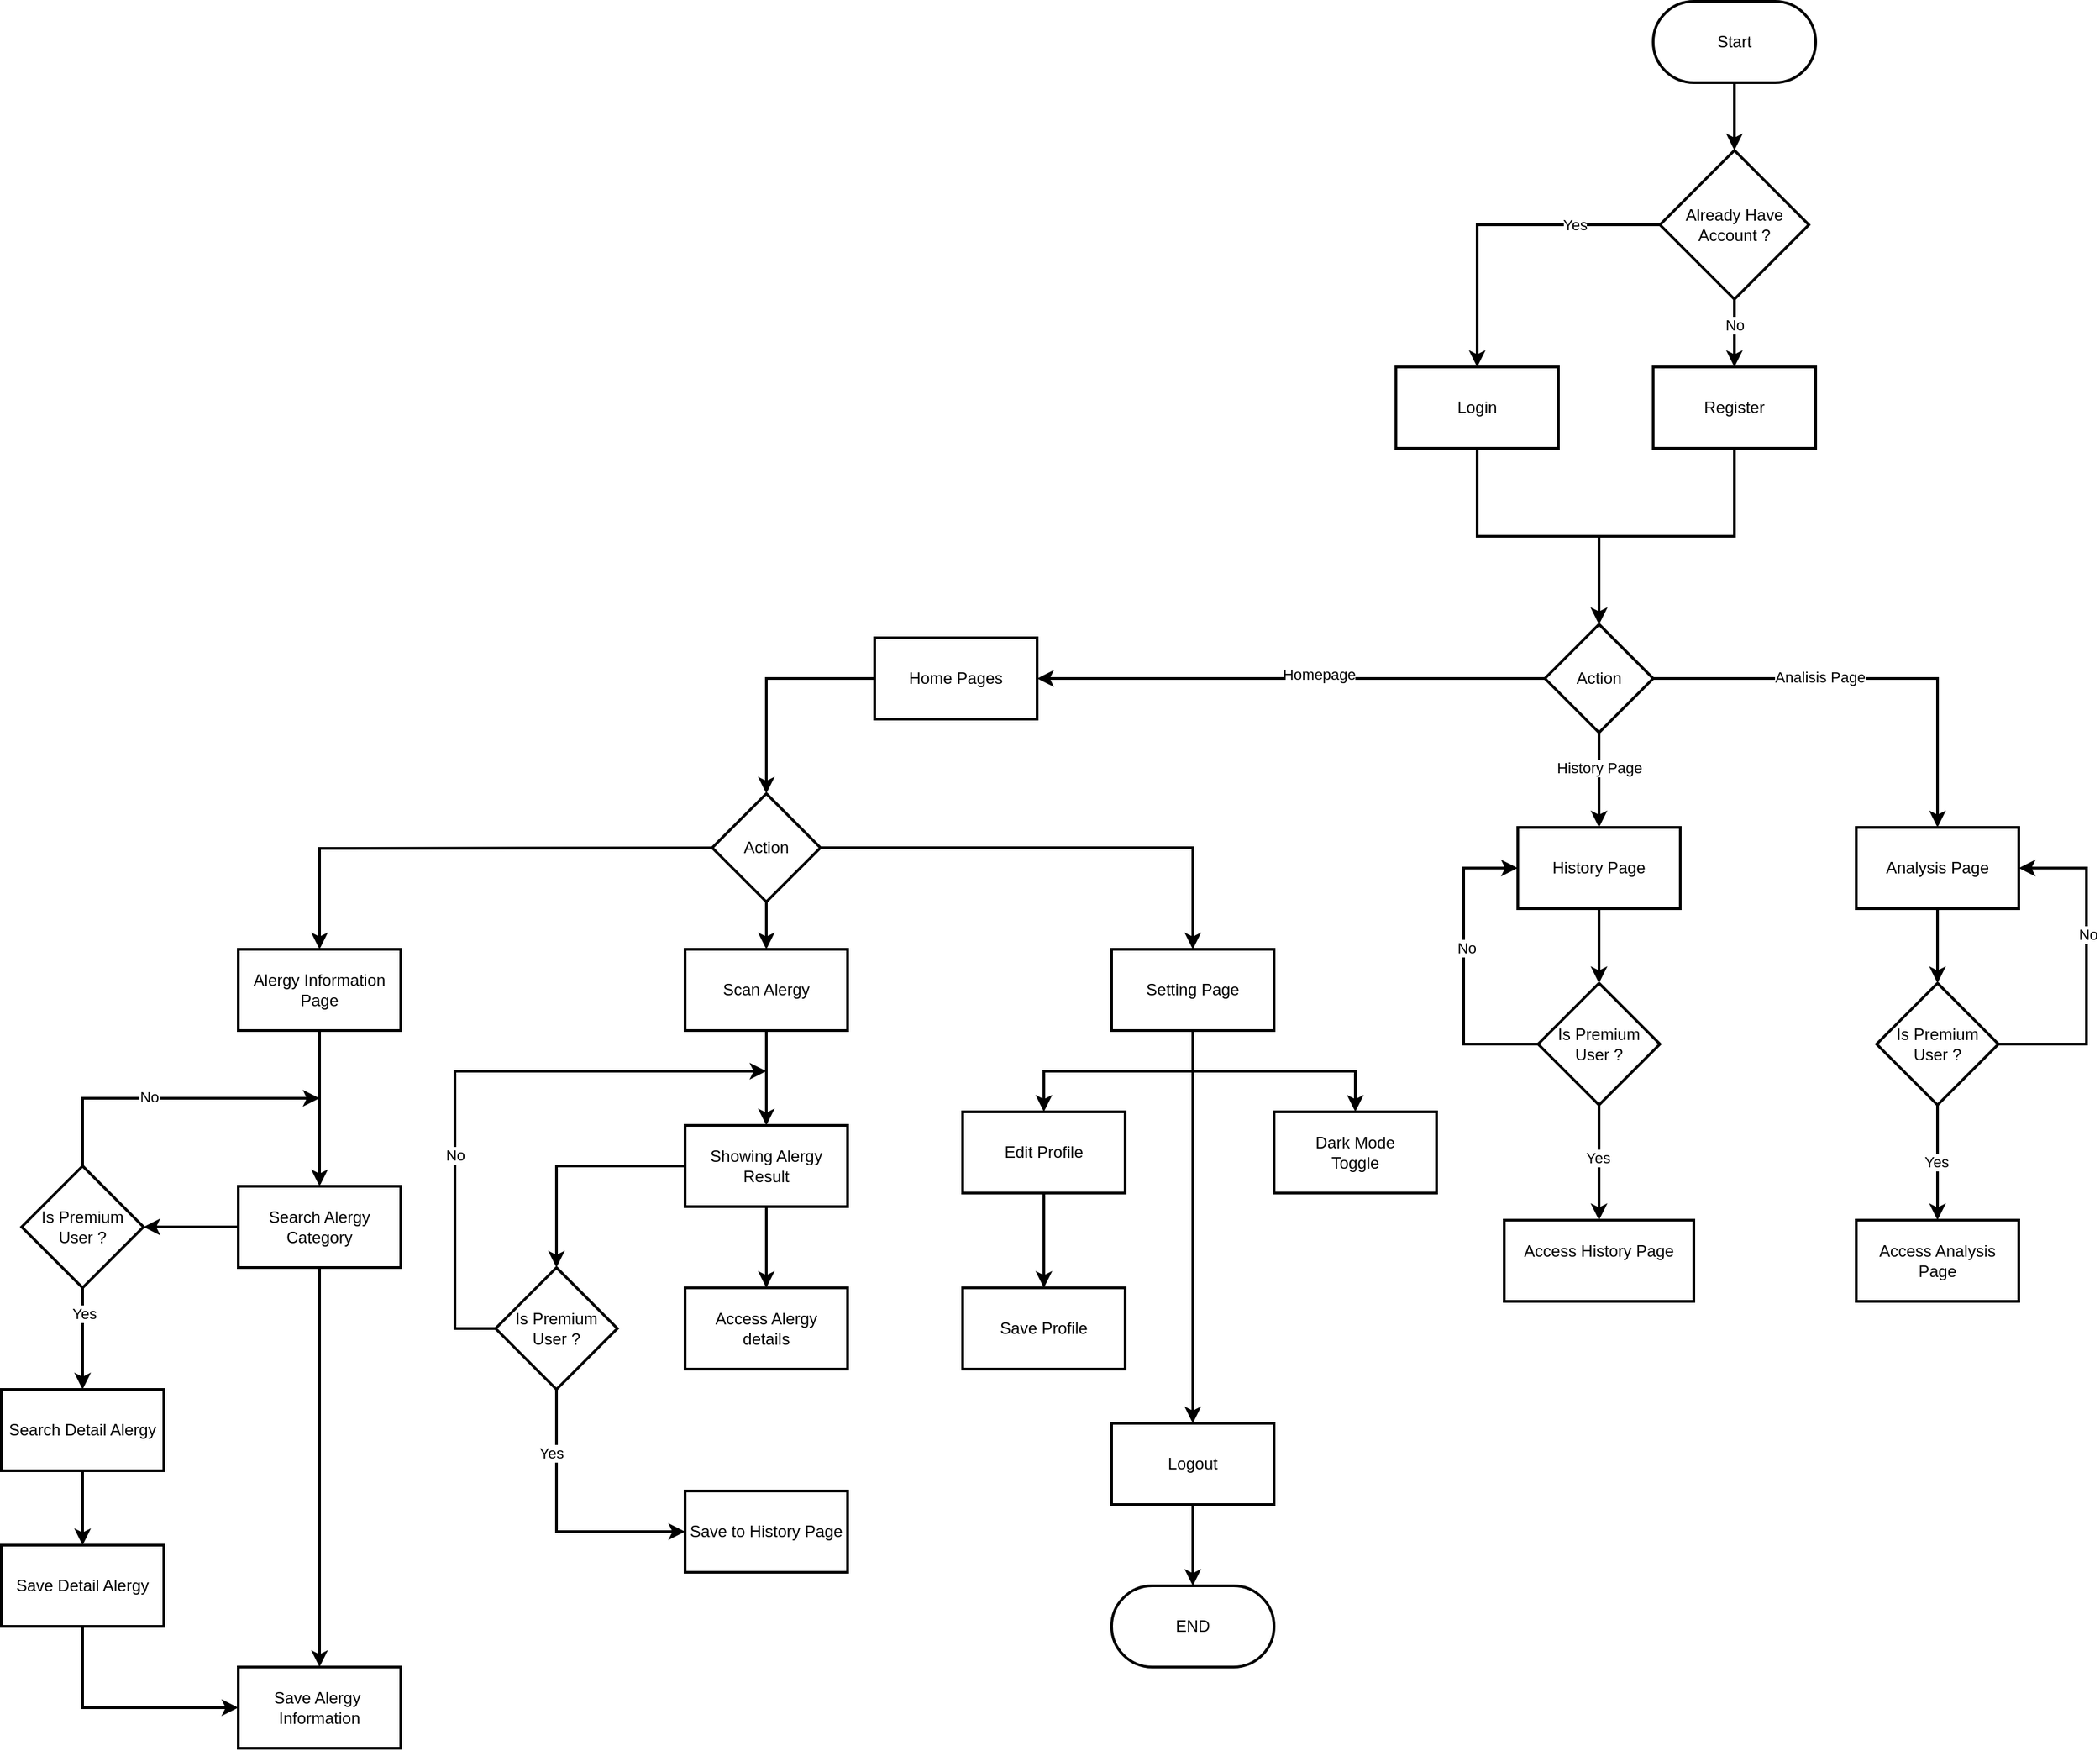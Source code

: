 <mxfile version="24.8.9">
  <diagram id="C5RBs43oDa-KdzZeNtuy" name="Page-1">
    <mxGraphModel dx="3000" dy="1491" grid="1" gridSize="10" guides="1" tooltips="1" connect="1" arrows="1" fold="1" page="1" pageScale="1" pageWidth="1920" pageHeight="1920" math="0" shadow="0">
      <root>
        <mxCell id="WIyWlLk6GJQsqaUBKTNV-0" />
        <mxCell id="WIyWlLk6GJQsqaUBKTNV-1" parent="WIyWlLk6GJQsqaUBKTNV-0" />
        <mxCell id="XsW8-Ri4H2hrVLPsHIx4-3" style="edgeStyle=orthogonalEdgeStyle;rounded=0;orthogonalLoop=1;jettySize=auto;html=1;entryX=0.5;entryY=0;entryDx=0;entryDy=0;strokeWidth=2;" parent="WIyWlLk6GJQsqaUBKTNV-1" source="XsW8-Ri4H2hrVLPsHIx4-0" target="XsW8-Ri4H2hrVLPsHIx4-2" edge="1">
          <mxGeometry relative="1" as="geometry" />
        </mxCell>
        <mxCell id="XsW8-Ri4H2hrVLPsHIx4-0" value="Start" style="rounded=1;whiteSpace=wrap;html=1;arcSize=50;strokeWidth=2;" parent="WIyWlLk6GJQsqaUBKTNV-1" vertex="1">
          <mxGeometry x="1420" y="260" width="120" height="60" as="geometry" />
        </mxCell>
        <mxCell id="XsW8-Ri4H2hrVLPsHIx4-5" style="edgeStyle=orthogonalEdgeStyle;rounded=0;orthogonalLoop=1;jettySize=auto;html=1;strokeWidth=2;" parent="WIyWlLk6GJQsqaUBKTNV-1" source="XsW8-Ri4H2hrVLPsHIx4-2" target="XsW8-Ri4H2hrVLPsHIx4-4" edge="1">
          <mxGeometry relative="1" as="geometry" />
        </mxCell>
        <mxCell id="XsW8-Ri4H2hrVLPsHIx4-6" value="Yes" style="edgeLabel;html=1;align=center;verticalAlign=middle;resizable=0;points=[];" parent="XsW8-Ri4H2hrVLPsHIx4-5" vertex="1" connectable="0">
          <mxGeometry x="-0.473" relative="1" as="geometry">
            <mxPoint as="offset" />
          </mxGeometry>
        </mxCell>
        <mxCell id="XsW8-Ri4H2hrVLPsHIx4-8" style="edgeStyle=orthogonalEdgeStyle;rounded=0;orthogonalLoop=1;jettySize=auto;html=1;entryX=0.5;entryY=0;entryDx=0;entryDy=0;strokeWidth=2;" parent="WIyWlLk6GJQsqaUBKTNV-1" source="XsW8-Ri4H2hrVLPsHIx4-2" target="XsW8-Ri4H2hrVLPsHIx4-7" edge="1">
          <mxGeometry relative="1" as="geometry" />
        </mxCell>
        <mxCell id="XsW8-Ri4H2hrVLPsHIx4-9" value="No" style="edgeLabel;html=1;align=center;verticalAlign=middle;resizable=0;points=[];" parent="XsW8-Ri4H2hrVLPsHIx4-8" vertex="1" connectable="0">
          <mxGeometry x="-0.246" relative="1" as="geometry">
            <mxPoint as="offset" />
          </mxGeometry>
        </mxCell>
        <mxCell id="XsW8-Ri4H2hrVLPsHIx4-2" value="Already Have Account ?" style="rhombus;whiteSpace=wrap;html=1;strokeWidth=2;" parent="WIyWlLk6GJQsqaUBKTNV-1" vertex="1">
          <mxGeometry x="1425" y="370" width="110" height="110" as="geometry" />
        </mxCell>
        <mxCell id="XsW8-Ri4H2hrVLPsHIx4-11" style="edgeStyle=orthogonalEdgeStyle;rounded=0;orthogonalLoop=1;jettySize=auto;html=1;entryX=0.5;entryY=0;entryDx=0;entryDy=0;strokeWidth=2;" parent="WIyWlLk6GJQsqaUBKTNV-1" source="XsW8-Ri4H2hrVLPsHIx4-4" target="XsW8-Ri4H2hrVLPsHIx4-10" edge="1">
          <mxGeometry relative="1" as="geometry" />
        </mxCell>
        <mxCell id="XsW8-Ri4H2hrVLPsHIx4-4" value="Login" style="rounded=0;whiteSpace=wrap;html=1;strokeWidth=2;" parent="WIyWlLk6GJQsqaUBKTNV-1" vertex="1">
          <mxGeometry x="1230" y="530" width="120" height="60" as="geometry" />
        </mxCell>
        <mxCell id="XsW8-Ri4H2hrVLPsHIx4-12" style="edgeStyle=orthogonalEdgeStyle;rounded=0;orthogonalLoop=1;jettySize=auto;html=1;entryX=0.5;entryY=0;entryDx=0;entryDy=0;strokeWidth=2;" parent="WIyWlLk6GJQsqaUBKTNV-1" source="XsW8-Ri4H2hrVLPsHIx4-7" target="XsW8-Ri4H2hrVLPsHIx4-10" edge="1">
          <mxGeometry relative="1" as="geometry" />
        </mxCell>
        <mxCell id="XsW8-Ri4H2hrVLPsHIx4-7" value="Register" style="rounded=0;whiteSpace=wrap;html=1;strokeWidth=2;" parent="WIyWlLk6GJQsqaUBKTNV-1" vertex="1">
          <mxGeometry x="1420" y="530" width="120" height="60" as="geometry" />
        </mxCell>
        <mxCell id="XsW8-Ri4H2hrVLPsHIx4-14" style="edgeStyle=orthogonalEdgeStyle;rounded=0;orthogonalLoop=1;jettySize=auto;html=1;entryX=1;entryY=0.5;entryDx=0;entryDy=0;strokeWidth=2;" parent="WIyWlLk6GJQsqaUBKTNV-1" source="XsW8-Ri4H2hrVLPsHIx4-10" target="XsW8-Ri4H2hrVLPsHIx4-13" edge="1">
          <mxGeometry relative="1" as="geometry" />
        </mxCell>
        <mxCell id="XsW8-Ri4H2hrVLPsHIx4-15" value="Homepage" style="edgeLabel;html=1;align=center;verticalAlign=middle;resizable=0;points=[];" parent="XsW8-Ri4H2hrVLPsHIx4-14" vertex="1" connectable="0">
          <mxGeometry x="-0.108" y="-3" relative="1" as="geometry">
            <mxPoint as="offset" />
          </mxGeometry>
        </mxCell>
        <mxCell id="XsW8-Ri4H2hrVLPsHIx4-31" style="edgeStyle=orthogonalEdgeStyle;rounded=0;orthogonalLoop=1;jettySize=auto;html=1;entryX=0.5;entryY=0;entryDx=0;entryDy=0;strokeWidth=2;" parent="WIyWlLk6GJQsqaUBKTNV-1" source="XsW8-Ri4H2hrVLPsHIx4-10" target="XsW8-Ri4H2hrVLPsHIx4-30" edge="1">
          <mxGeometry relative="1" as="geometry" />
        </mxCell>
        <mxCell id="XsW8-Ri4H2hrVLPsHIx4-32" value="History Page" style="edgeLabel;html=1;align=center;verticalAlign=middle;resizable=0;points=[];" parent="XsW8-Ri4H2hrVLPsHIx4-31" vertex="1" connectable="0">
          <mxGeometry x="-0.254" relative="1" as="geometry">
            <mxPoint as="offset" />
          </mxGeometry>
        </mxCell>
        <mxCell id="XsW8-Ri4H2hrVLPsHIx4-37" style="edgeStyle=orthogonalEdgeStyle;rounded=0;orthogonalLoop=1;jettySize=auto;html=1;strokeWidth=2;" parent="WIyWlLk6GJQsqaUBKTNV-1" source="XsW8-Ri4H2hrVLPsHIx4-10" target="XsW8-Ri4H2hrVLPsHIx4-36" edge="1">
          <mxGeometry relative="1" as="geometry" />
        </mxCell>
        <mxCell id="XsW8-Ri4H2hrVLPsHIx4-38" value="Analisis Page" style="edgeLabel;html=1;align=center;verticalAlign=middle;resizable=0;points=[];" parent="XsW8-Ri4H2hrVLPsHIx4-37" vertex="1" connectable="0">
          <mxGeometry x="-0.23" y="1" relative="1" as="geometry">
            <mxPoint as="offset" />
          </mxGeometry>
        </mxCell>
        <mxCell id="XsW8-Ri4H2hrVLPsHIx4-10" value="Action" style="rhombus;whiteSpace=wrap;html=1;strokeWidth=2;" parent="WIyWlLk6GJQsqaUBKTNV-1" vertex="1">
          <mxGeometry x="1340" y="720" width="80" height="80" as="geometry" />
        </mxCell>
        <mxCell id="V_XygT1ZnY3htgiKldUN-3" style="edgeStyle=orthogonalEdgeStyle;rounded=0;orthogonalLoop=1;jettySize=auto;html=1;entryX=0.5;entryY=0;entryDx=0;entryDy=0;strokeWidth=2;" edge="1" parent="WIyWlLk6GJQsqaUBKTNV-1" source="XsW8-Ri4H2hrVLPsHIx4-13" target="V_XygT1ZnY3htgiKldUN-2">
          <mxGeometry relative="1" as="geometry" />
        </mxCell>
        <mxCell id="XsW8-Ri4H2hrVLPsHIx4-13" value="Home Pages" style="rounded=0;whiteSpace=wrap;html=1;strokeWidth=2;" parent="WIyWlLk6GJQsqaUBKTNV-1" vertex="1">
          <mxGeometry x="845" y="730" width="120" height="60" as="geometry" />
        </mxCell>
        <mxCell id="V_XygT1ZnY3htgiKldUN-55" style="edgeStyle=orthogonalEdgeStyle;rounded=0;orthogonalLoop=1;jettySize=auto;html=1;entryX=0.5;entryY=0;entryDx=0;entryDy=0;strokeWidth=2;" edge="1" parent="WIyWlLk6GJQsqaUBKTNV-1" source="XsW8-Ri4H2hrVLPsHIx4-16" target="V_XygT1ZnY3htgiKldUN-51">
          <mxGeometry relative="1" as="geometry" />
        </mxCell>
        <mxCell id="V_XygT1ZnY3htgiKldUN-56" style="edgeStyle=orthogonalEdgeStyle;rounded=0;orthogonalLoop=1;jettySize=auto;html=1;entryX=0.5;entryY=0;entryDx=0;entryDy=0;strokeWidth=2;" edge="1" parent="WIyWlLk6GJQsqaUBKTNV-1" source="XsW8-Ri4H2hrVLPsHIx4-16" target="V_XygT1ZnY3htgiKldUN-53">
          <mxGeometry relative="1" as="geometry" />
        </mxCell>
        <mxCell id="V_XygT1ZnY3htgiKldUN-59" style="edgeStyle=orthogonalEdgeStyle;rounded=0;orthogonalLoop=1;jettySize=auto;html=1;strokeWidth=2;" edge="1" parent="WIyWlLk6GJQsqaUBKTNV-1" source="XsW8-Ri4H2hrVLPsHIx4-16" target="V_XygT1ZnY3htgiKldUN-58">
          <mxGeometry relative="1" as="geometry" />
        </mxCell>
        <mxCell id="XsW8-Ri4H2hrVLPsHIx4-16" value="Setting Page" style="rounded=0;whiteSpace=wrap;html=1;strokeWidth=2;" parent="WIyWlLk6GJQsqaUBKTNV-1" vertex="1">
          <mxGeometry x="1020" y="960" width="120" height="60" as="geometry" />
        </mxCell>
        <mxCell id="XsW8-Ri4H2hrVLPsHIx4-18" value="Access Alergy&lt;div&gt;details&lt;/div&gt;" style="rounded=0;whiteSpace=wrap;html=1;strokeWidth=2;" parent="WIyWlLk6GJQsqaUBKTNV-1" vertex="1">
          <mxGeometry x="705" y="1210" width="120" height="60" as="geometry" />
        </mxCell>
        <mxCell id="XsW8-Ri4H2hrVLPsHIx4-25" value="Save to History Page" style="rounded=0;whiteSpace=wrap;html=1;strokeWidth=2;" parent="WIyWlLk6GJQsqaUBKTNV-1" vertex="1">
          <mxGeometry x="705" y="1360" width="120" height="60" as="geometry" />
        </mxCell>
        <mxCell id="XsW8-Ri4H2hrVLPsHIx4-34" style="edgeStyle=orthogonalEdgeStyle;rounded=0;orthogonalLoop=1;jettySize=auto;html=1;entryX=0.5;entryY=0;entryDx=0;entryDy=0;strokeWidth=2;" parent="WIyWlLk6GJQsqaUBKTNV-1" source="XsW8-Ri4H2hrVLPsHIx4-30" target="XsW8-Ri4H2hrVLPsHIx4-33" edge="1">
          <mxGeometry relative="1" as="geometry" />
        </mxCell>
        <mxCell id="XsW8-Ri4H2hrVLPsHIx4-30" value="History Page" style="rounded=0;whiteSpace=wrap;html=1;strokeWidth=2;" parent="WIyWlLk6GJQsqaUBKTNV-1" vertex="1">
          <mxGeometry x="1320" y="870" width="120" height="60" as="geometry" />
        </mxCell>
        <mxCell id="XsW8-Ri4H2hrVLPsHIx4-44" style="edgeStyle=orthogonalEdgeStyle;rounded=0;orthogonalLoop=1;jettySize=auto;html=1;entryX=0.5;entryY=0;entryDx=0;entryDy=0;strokeWidth=2;" parent="WIyWlLk6GJQsqaUBKTNV-1" source="XsW8-Ri4H2hrVLPsHIx4-33" target="XsW8-Ri4H2hrVLPsHIx4-43" edge="1">
          <mxGeometry relative="1" as="geometry" />
        </mxCell>
        <mxCell id="XsW8-Ri4H2hrVLPsHIx4-45" value="Yes" style="edgeLabel;html=1;align=center;verticalAlign=middle;resizable=0;points=[];" parent="XsW8-Ri4H2hrVLPsHIx4-44" vertex="1" connectable="0">
          <mxGeometry x="-0.084" y="-1" relative="1" as="geometry">
            <mxPoint as="offset" />
          </mxGeometry>
        </mxCell>
        <mxCell id="XsW8-Ri4H2hrVLPsHIx4-46" style="edgeStyle=orthogonalEdgeStyle;rounded=0;orthogonalLoop=1;jettySize=auto;html=1;entryX=0;entryY=0.5;entryDx=0;entryDy=0;strokeWidth=2;" parent="WIyWlLk6GJQsqaUBKTNV-1" source="XsW8-Ri4H2hrVLPsHIx4-33" target="XsW8-Ri4H2hrVLPsHIx4-30" edge="1">
          <mxGeometry relative="1" as="geometry">
            <Array as="points">
              <mxPoint x="1280" y="1030" />
              <mxPoint x="1280" y="900" />
            </Array>
          </mxGeometry>
        </mxCell>
        <mxCell id="XsW8-Ri4H2hrVLPsHIx4-48" value="No" style="edgeLabel;html=1;align=center;verticalAlign=middle;resizable=0;points=[];" parent="XsW8-Ri4H2hrVLPsHIx4-46" vertex="1" connectable="0">
          <mxGeometry x="0.118" y="-2" relative="1" as="geometry">
            <mxPoint as="offset" />
          </mxGeometry>
        </mxCell>
        <mxCell id="XsW8-Ri4H2hrVLPsHIx4-33" value="Is Premium User ?" style="rhombus;whiteSpace=wrap;html=1;strokeWidth=2;" parent="WIyWlLk6GJQsqaUBKTNV-1" vertex="1">
          <mxGeometry x="1335" y="985" width="90" height="90" as="geometry" />
        </mxCell>
        <mxCell id="V_XygT1ZnY3htgiKldUN-30" style="edgeStyle=orthogonalEdgeStyle;rounded=0;orthogonalLoop=1;jettySize=auto;html=1;strokeWidth=2;" edge="1" parent="WIyWlLk6GJQsqaUBKTNV-1" source="XsW8-Ri4H2hrVLPsHIx4-36" target="V_XygT1ZnY3htgiKldUN-24">
          <mxGeometry relative="1" as="geometry" />
        </mxCell>
        <mxCell id="XsW8-Ri4H2hrVLPsHIx4-36" value="Analysis Page" style="rounded=0;whiteSpace=wrap;html=1;strokeWidth=2;" parent="WIyWlLk6GJQsqaUBKTNV-1" vertex="1">
          <mxGeometry x="1570" y="870" width="120" height="60" as="geometry" />
        </mxCell>
        <mxCell id="XsW8-Ri4H2hrVLPsHIx4-43" value="Access History Page&lt;div&gt;&lt;br&gt;&lt;/div&gt;" style="rounded=0;whiteSpace=wrap;html=1;strokeWidth=2;" parent="WIyWlLk6GJQsqaUBKTNV-1" vertex="1">
          <mxGeometry x="1310" y="1160" width="140" height="60" as="geometry" />
        </mxCell>
        <mxCell id="V_XygT1ZnY3htgiKldUN-22" style="edgeStyle=orthogonalEdgeStyle;rounded=0;orthogonalLoop=1;jettySize=auto;html=1;entryX=0.5;entryY=0;entryDx=0;entryDy=0;strokeWidth=2;" edge="1" parent="WIyWlLk6GJQsqaUBKTNV-1" source="V_XygT1ZnY3htgiKldUN-0" target="V_XygT1ZnY3htgiKldUN-13">
          <mxGeometry relative="1" as="geometry" />
        </mxCell>
        <mxCell id="V_XygT1ZnY3htgiKldUN-0" value="Alergy Information Page" style="rounded=0;whiteSpace=wrap;html=1;strokeWidth=2;" vertex="1" parent="WIyWlLk6GJQsqaUBKTNV-1">
          <mxGeometry x="375" y="960" width="120" height="60" as="geometry" />
        </mxCell>
        <mxCell id="V_XygT1ZnY3htgiKldUN-6" style="edgeStyle=orthogonalEdgeStyle;rounded=0;orthogonalLoop=1;jettySize=auto;html=1;entryX=0.5;entryY=0;entryDx=0;entryDy=0;strokeWidth=2;" edge="1" parent="WIyWlLk6GJQsqaUBKTNV-1" source="V_XygT1ZnY3htgiKldUN-2" target="V_XygT1ZnY3htgiKldUN-5">
          <mxGeometry relative="1" as="geometry" />
        </mxCell>
        <mxCell id="V_XygT1ZnY3htgiKldUN-7" style="edgeStyle=orthogonalEdgeStyle;rounded=0;orthogonalLoop=1;jettySize=auto;html=1;entryX=0.5;entryY=0;entryDx=0;entryDy=0;strokeWidth=2;" edge="1" parent="WIyWlLk6GJQsqaUBKTNV-1" source="V_XygT1ZnY3htgiKldUN-2" target="XsW8-Ri4H2hrVLPsHIx4-16">
          <mxGeometry relative="1" as="geometry" />
        </mxCell>
        <mxCell id="V_XygT1ZnY3htgiKldUN-8" style="edgeStyle=orthogonalEdgeStyle;rounded=0;orthogonalLoop=1;jettySize=auto;html=1;strokeWidth=2;" edge="1" parent="WIyWlLk6GJQsqaUBKTNV-1" target="V_XygT1ZnY3htgiKldUN-0">
          <mxGeometry relative="1" as="geometry">
            <mxPoint x="765" y="885" as="sourcePoint" />
          </mxGeometry>
        </mxCell>
        <mxCell id="V_XygT1ZnY3htgiKldUN-2" value="Action" style="rhombus;whiteSpace=wrap;html=1;strokeWidth=2;" vertex="1" parent="WIyWlLk6GJQsqaUBKTNV-1">
          <mxGeometry x="725" y="845" width="80" height="80" as="geometry" />
        </mxCell>
        <mxCell id="V_XygT1ZnY3htgiKldUN-10" style="edgeStyle=orthogonalEdgeStyle;rounded=0;orthogonalLoop=1;jettySize=auto;html=1;strokeWidth=2;" edge="1" parent="WIyWlLk6GJQsqaUBKTNV-1" source="V_XygT1ZnY3htgiKldUN-5" target="V_XygT1ZnY3htgiKldUN-9">
          <mxGeometry relative="1" as="geometry" />
        </mxCell>
        <mxCell id="V_XygT1ZnY3htgiKldUN-5" value="Scan Alergy" style="rounded=0;whiteSpace=wrap;html=1;strokeWidth=2;" vertex="1" parent="WIyWlLk6GJQsqaUBKTNV-1">
          <mxGeometry x="705" y="960" width="120" height="60" as="geometry" />
        </mxCell>
        <mxCell id="V_XygT1ZnY3htgiKldUN-11" style="edgeStyle=orthogonalEdgeStyle;rounded=0;orthogonalLoop=1;jettySize=auto;html=1;strokeWidth=2;" edge="1" parent="WIyWlLk6GJQsqaUBKTNV-1" source="V_XygT1ZnY3htgiKldUN-9" target="XsW8-Ri4H2hrVLPsHIx4-18">
          <mxGeometry relative="1" as="geometry" />
        </mxCell>
        <mxCell id="V_XygT1ZnY3htgiKldUN-15" style="edgeStyle=orthogonalEdgeStyle;rounded=0;orthogonalLoop=1;jettySize=auto;html=1;strokeWidth=2;" edge="1" parent="WIyWlLk6GJQsqaUBKTNV-1" source="V_XygT1ZnY3htgiKldUN-9" target="V_XygT1ZnY3htgiKldUN-14">
          <mxGeometry relative="1" as="geometry" />
        </mxCell>
        <mxCell id="V_XygT1ZnY3htgiKldUN-9" value="Showing Alergy&lt;div&gt;Result&lt;/div&gt;" style="rounded=0;whiteSpace=wrap;html=1;strokeWidth=2;" vertex="1" parent="WIyWlLk6GJQsqaUBKTNV-1">
          <mxGeometry x="705" y="1090" width="120" height="60" as="geometry" />
        </mxCell>
        <mxCell id="V_XygT1ZnY3htgiKldUN-33" style="edgeStyle=orthogonalEdgeStyle;rounded=0;orthogonalLoop=1;jettySize=auto;html=1;strokeWidth=2;" edge="1" parent="WIyWlLk6GJQsqaUBKTNV-1" source="V_XygT1ZnY3htgiKldUN-13" target="V_XygT1ZnY3htgiKldUN-32">
          <mxGeometry relative="1" as="geometry" />
        </mxCell>
        <mxCell id="V_XygT1ZnY3htgiKldUN-36" style="edgeStyle=orthogonalEdgeStyle;rounded=0;orthogonalLoop=1;jettySize=auto;html=1;entryX=0.5;entryY=0;entryDx=0;entryDy=0;strokeWidth=2;" edge="1" parent="WIyWlLk6GJQsqaUBKTNV-1" source="V_XygT1ZnY3htgiKldUN-13" target="V_XygT1ZnY3htgiKldUN-23">
          <mxGeometry relative="1" as="geometry" />
        </mxCell>
        <mxCell id="V_XygT1ZnY3htgiKldUN-13" value="Search Alergy Category" style="rounded=0;whiteSpace=wrap;html=1;strokeWidth=2;" vertex="1" parent="WIyWlLk6GJQsqaUBKTNV-1">
          <mxGeometry x="375" y="1135" width="120" height="60" as="geometry" />
        </mxCell>
        <mxCell id="V_XygT1ZnY3htgiKldUN-16" style="edgeStyle=orthogonalEdgeStyle;rounded=0;orthogonalLoop=1;jettySize=auto;html=1;entryX=0;entryY=0.5;entryDx=0;entryDy=0;strokeWidth=2;" edge="1" parent="WIyWlLk6GJQsqaUBKTNV-1" source="V_XygT1ZnY3htgiKldUN-14" target="XsW8-Ri4H2hrVLPsHIx4-25">
          <mxGeometry relative="1" as="geometry">
            <Array as="points">
              <mxPoint x="610" y="1390" />
            </Array>
          </mxGeometry>
        </mxCell>
        <mxCell id="V_XygT1ZnY3htgiKldUN-17" value="Yes" style="edgeLabel;html=1;align=center;verticalAlign=middle;resizable=0;points=[];" vertex="1" connectable="0" parent="V_XygT1ZnY3htgiKldUN-16">
          <mxGeometry x="-0.53" y="-4" relative="1" as="geometry">
            <mxPoint as="offset" />
          </mxGeometry>
        </mxCell>
        <mxCell id="V_XygT1ZnY3htgiKldUN-20" style="edgeStyle=orthogonalEdgeStyle;rounded=0;orthogonalLoop=1;jettySize=auto;html=1;strokeWidth=2;" edge="1" parent="WIyWlLk6GJQsqaUBKTNV-1" source="V_XygT1ZnY3htgiKldUN-14">
          <mxGeometry relative="1" as="geometry">
            <mxPoint x="765" y="1050" as="targetPoint" />
            <Array as="points">
              <mxPoint x="535" y="1240" />
              <mxPoint x="535" y="1050" />
            </Array>
          </mxGeometry>
        </mxCell>
        <mxCell id="V_XygT1ZnY3htgiKldUN-21" value="No" style="edgeLabel;html=1;align=center;verticalAlign=middle;resizable=0;points=[];" vertex="1" connectable="0" parent="V_XygT1ZnY3htgiKldUN-20">
          <mxGeometry x="-0.296" relative="1" as="geometry">
            <mxPoint as="offset" />
          </mxGeometry>
        </mxCell>
        <mxCell id="V_XygT1ZnY3htgiKldUN-14" value="Is Premium User ?" style="rhombus;whiteSpace=wrap;html=1;strokeWidth=2;" vertex="1" parent="WIyWlLk6GJQsqaUBKTNV-1">
          <mxGeometry x="565" y="1195" width="90" height="90" as="geometry" />
        </mxCell>
        <mxCell id="V_XygT1ZnY3htgiKldUN-23" value="Save Alergy&amp;nbsp;&lt;div&gt;Information&lt;/div&gt;" style="rounded=0;whiteSpace=wrap;html=1;strokeWidth=2;" vertex="1" parent="WIyWlLk6GJQsqaUBKTNV-1">
          <mxGeometry x="375" y="1490" width="120" height="60" as="geometry" />
        </mxCell>
        <mxCell id="V_XygT1ZnY3htgiKldUN-26" style="edgeStyle=orthogonalEdgeStyle;rounded=0;orthogonalLoop=1;jettySize=auto;html=1;entryX=0.5;entryY=0;entryDx=0;entryDy=0;strokeWidth=2;" edge="1" parent="WIyWlLk6GJQsqaUBKTNV-1" source="V_XygT1ZnY3htgiKldUN-24" target="V_XygT1ZnY3htgiKldUN-25">
          <mxGeometry relative="1" as="geometry" />
        </mxCell>
        <mxCell id="V_XygT1ZnY3htgiKldUN-27" value="Yes" style="edgeLabel;html=1;align=center;verticalAlign=middle;resizable=0;points=[];" vertex="1" connectable="0" parent="V_XygT1ZnY3htgiKldUN-26">
          <mxGeometry x="-0.012" y="-1" relative="1" as="geometry">
            <mxPoint as="offset" />
          </mxGeometry>
        </mxCell>
        <mxCell id="V_XygT1ZnY3htgiKldUN-28" style="edgeStyle=orthogonalEdgeStyle;rounded=0;orthogonalLoop=1;jettySize=auto;html=1;entryX=1;entryY=0.5;entryDx=0;entryDy=0;strokeWidth=2;" edge="1" parent="WIyWlLk6GJQsqaUBKTNV-1" source="V_XygT1ZnY3htgiKldUN-24" target="XsW8-Ri4H2hrVLPsHIx4-36">
          <mxGeometry relative="1" as="geometry">
            <Array as="points">
              <mxPoint x="1740" y="1030" />
              <mxPoint x="1740" y="900" />
            </Array>
          </mxGeometry>
        </mxCell>
        <mxCell id="V_XygT1ZnY3htgiKldUN-29" value="No" style="edgeLabel;html=1;align=center;verticalAlign=middle;resizable=0;points=[];" vertex="1" connectable="0" parent="V_XygT1ZnY3htgiKldUN-28">
          <mxGeometry x="0.196" y="-1" relative="1" as="geometry">
            <mxPoint as="offset" />
          </mxGeometry>
        </mxCell>
        <mxCell id="V_XygT1ZnY3htgiKldUN-24" value="Is Premium User ?" style="rhombus;whiteSpace=wrap;html=1;strokeWidth=2;" vertex="1" parent="WIyWlLk6GJQsqaUBKTNV-1">
          <mxGeometry x="1585" y="985" width="90" height="90" as="geometry" />
        </mxCell>
        <mxCell id="V_XygT1ZnY3htgiKldUN-25" value="Access Analysis&lt;div&gt;Page&lt;/div&gt;" style="rounded=0;whiteSpace=wrap;html=1;strokeWidth=2;" vertex="1" parent="WIyWlLk6GJQsqaUBKTNV-1">
          <mxGeometry x="1570" y="1160" width="120" height="60" as="geometry" />
        </mxCell>
        <mxCell id="V_XygT1ZnY3htgiKldUN-35" style="edgeStyle=orthogonalEdgeStyle;rounded=0;orthogonalLoop=1;jettySize=auto;html=1;entryX=0.5;entryY=0;entryDx=0;entryDy=0;strokeWidth=2;" edge="1" parent="WIyWlLk6GJQsqaUBKTNV-1" source="V_XygT1ZnY3htgiKldUN-32" target="V_XygT1ZnY3htgiKldUN-34">
          <mxGeometry relative="1" as="geometry" />
        </mxCell>
        <mxCell id="V_XygT1ZnY3htgiKldUN-37" value="Yes" style="edgeLabel;html=1;align=center;verticalAlign=middle;resizable=0;points=[];" vertex="1" connectable="0" parent="V_XygT1ZnY3htgiKldUN-35">
          <mxGeometry x="-0.498" y="1" relative="1" as="geometry">
            <mxPoint as="offset" />
          </mxGeometry>
        </mxCell>
        <mxCell id="V_XygT1ZnY3htgiKldUN-49" style="edgeStyle=orthogonalEdgeStyle;rounded=0;orthogonalLoop=1;jettySize=auto;html=1;strokeWidth=2;" edge="1" parent="WIyWlLk6GJQsqaUBKTNV-1" source="V_XygT1ZnY3htgiKldUN-32">
          <mxGeometry relative="1" as="geometry">
            <mxPoint x="435" y="1070" as="targetPoint" />
            <Array as="points">
              <mxPoint x="260" y="1070" />
            </Array>
          </mxGeometry>
        </mxCell>
        <mxCell id="V_XygT1ZnY3htgiKldUN-50" value="No" style="edgeLabel;html=1;align=center;verticalAlign=middle;resizable=0;points=[];" vertex="1" connectable="0" parent="V_XygT1ZnY3htgiKldUN-49">
          <mxGeometry x="-0.119" y="1" relative="1" as="geometry">
            <mxPoint as="offset" />
          </mxGeometry>
        </mxCell>
        <mxCell id="V_XygT1ZnY3htgiKldUN-32" value="Is Premium User ?" style="rhombus;whiteSpace=wrap;html=1;strokeWidth=2;" vertex="1" parent="WIyWlLk6GJQsqaUBKTNV-1">
          <mxGeometry x="215" y="1120" width="90" height="90" as="geometry" />
        </mxCell>
        <mxCell id="V_XygT1ZnY3htgiKldUN-40" style="edgeStyle=orthogonalEdgeStyle;rounded=0;orthogonalLoop=1;jettySize=auto;html=1;strokeWidth=2;" edge="1" parent="WIyWlLk6GJQsqaUBKTNV-1" source="V_XygT1ZnY3htgiKldUN-34" target="V_XygT1ZnY3htgiKldUN-39">
          <mxGeometry relative="1" as="geometry" />
        </mxCell>
        <mxCell id="V_XygT1ZnY3htgiKldUN-34" value="Search Detail Alergy" style="rounded=0;whiteSpace=wrap;html=1;strokeWidth=2;" vertex="1" parent="WIyWlLk6GJQsqaUBKTNV-1">
          <mxGeometry x="200" y="1285" width="120" height="60" as="geometry" />
        </mxCell>
        <mxCell id="V_XygT1ZnY3htgiKldUN-41" style="edgeStyle=orthogonalEdgeStyle;rounded=0;orthogonalLoop=1;jettySize=auto;html=1;entryX=0;entryY=0.5;entryDx=0;entryDy=0;strokeWidth=2;" edge="1" parent="WIyWlLk6GJQsqaUBKTNV-1" source="V_XygT1ZnY3htgiKldUN-39" target="V_XygT1ZnY3htgiKldUN-23">
          <mxGeometry relative="1" as="geometry">
            <Array as="points">
              <mxPoint x="260" y="1520" />
            </Array>
          </mxGeometry>
        </mxCell>
        <mxCell id="V_XygT1ZnY3htgiKldUN-39" value="Save Detail Alergy" style="rounded=0;whiteSpace=wrap;html=1;strokeWidth=2;" vertex="1" parent="WIyWlLk6GJQsqaUBKTNV-1">
          <mxGeometry x="200" y="1400" width="120" height="60" as="geometry" />
        </mxCell>
        <mxCell id="V_XygT1ZnY3htgiKldUN-57" style="edgeStyle=orthogonalEdgeStyle;rounded=0;orthogonalLoop=1;jettySize=auto;html=1;entryX=0.5;entryY=0;entryDx=0;entryDy=0;strokeWidth=2;" edge="1" parent="WIyWlLk6GJQsqaUBKTNV-1" source="V_XygT1ZnY3htgiKldUN-51" target="V_XygT1ZnY3htgiKldUN-54">
          <mxGeometry relative="1" as="geometry" />
        </mxCell>
        <mxCell id="V_XygT1ZnY3htgiKldUN-51" value="Edit Profile" style="rounded=0;whiteSpace=wrap;html=1;strokeWidth=2;" vertex="1" parent="WIyWlLk6GJQsqaUBKTNV-1">
          <mxGeometry x="910" y="1080" width="120" height="60" as="geometry" />
        </mxCell>
        <mxCell id="V_XygT1ZnY3htgiKldUN-52" style="edgeStyle=orthogonalEdgeStyle;rounded=0;orthogonalLoop=1;jettySize=auto;html=1;exitX=0.5;exitY=1;exitDx=0;exitDy=0;" edge="1" parent="WIyWlLk6GJQsqaUBKTNV-1" source="V_XygT1ZnY3htgiKldUN-51" target="V_XygT1ZnY3htgiKldUN-51">
          <mxGeometry relative="1" as="geometry" />
        </mxCell>
        <mxCell id="V_XygT1ZnY3htgiKldUN-53" value="Dark Mode&lt;div&gt;Toggle&lt;/div&gt;" style="rounded=0;whiteSpace=wrap;html=1;strokeWidth=2;" vertex="1" parent="WIyWlLk6GJQsqaUBKTNV-1">
          <mxGeometry x="1140" y="1080" width="120" height="60" as="geometry" />
        </mxCell>
        <mxCell id="V_XygT1ZnY3htgiKldUN-54" value="Save Profile" style="rounded=0;whiteSpace=wrap;html=1;strokeWidth=2;" vertex="1" parent="WIyWlLk6GJQsqaUBKTNV-1">
          <mxGeometry x="910" y="1210" width="120" height="60" as="geometry" />
        </mxCell>
        <mxCell id="V_XygT1ZnY3htgiKldUN-61" style="edgeStyle=orthogonalEdgeStyle;rounded=0;orthogonalLoop=1;jettySize=auto;html=1;strokeWidth=2;" edge="1" parent="WIyWlLk6GJQsqaUBKTNV-1" source="V_XygT1ZnY3htgiKldUN-58" target="V_XygT1ZnY3htgiKldUN-60">
          <mxGeometry relative="1" as="geometry" />
        </mxCell>
        <mxCell id="V_XygT1ZnY3htgiKldUN-58" value="Logout" style="rounded=0;whiteSpace=wrap;html=1;strokeWidth=2;" vertex="1" parent="WIyWlLk6GJQsqaUBKTNV-1">
          <mxGeometry x="1020" y="1310" width="120" height="60" as="geometry" />
        </mxCell>
        <mxCell id="V_XygT1ZnY3htgiKldUN-60" value="END" style="rounded=1;whiteSpace=wrap;html=1;arcSize=50;strokeWidth=2;" vertex="1" parent="WIyWlLk6GJQsqaUBKTNV-1">
          <mxGeometry x="1020" y="1430" width="120" height="60" as="geometry" />
        </mxCell>
      </root>
    </mxGraphModel>
  </diagram>
</mxfile>

